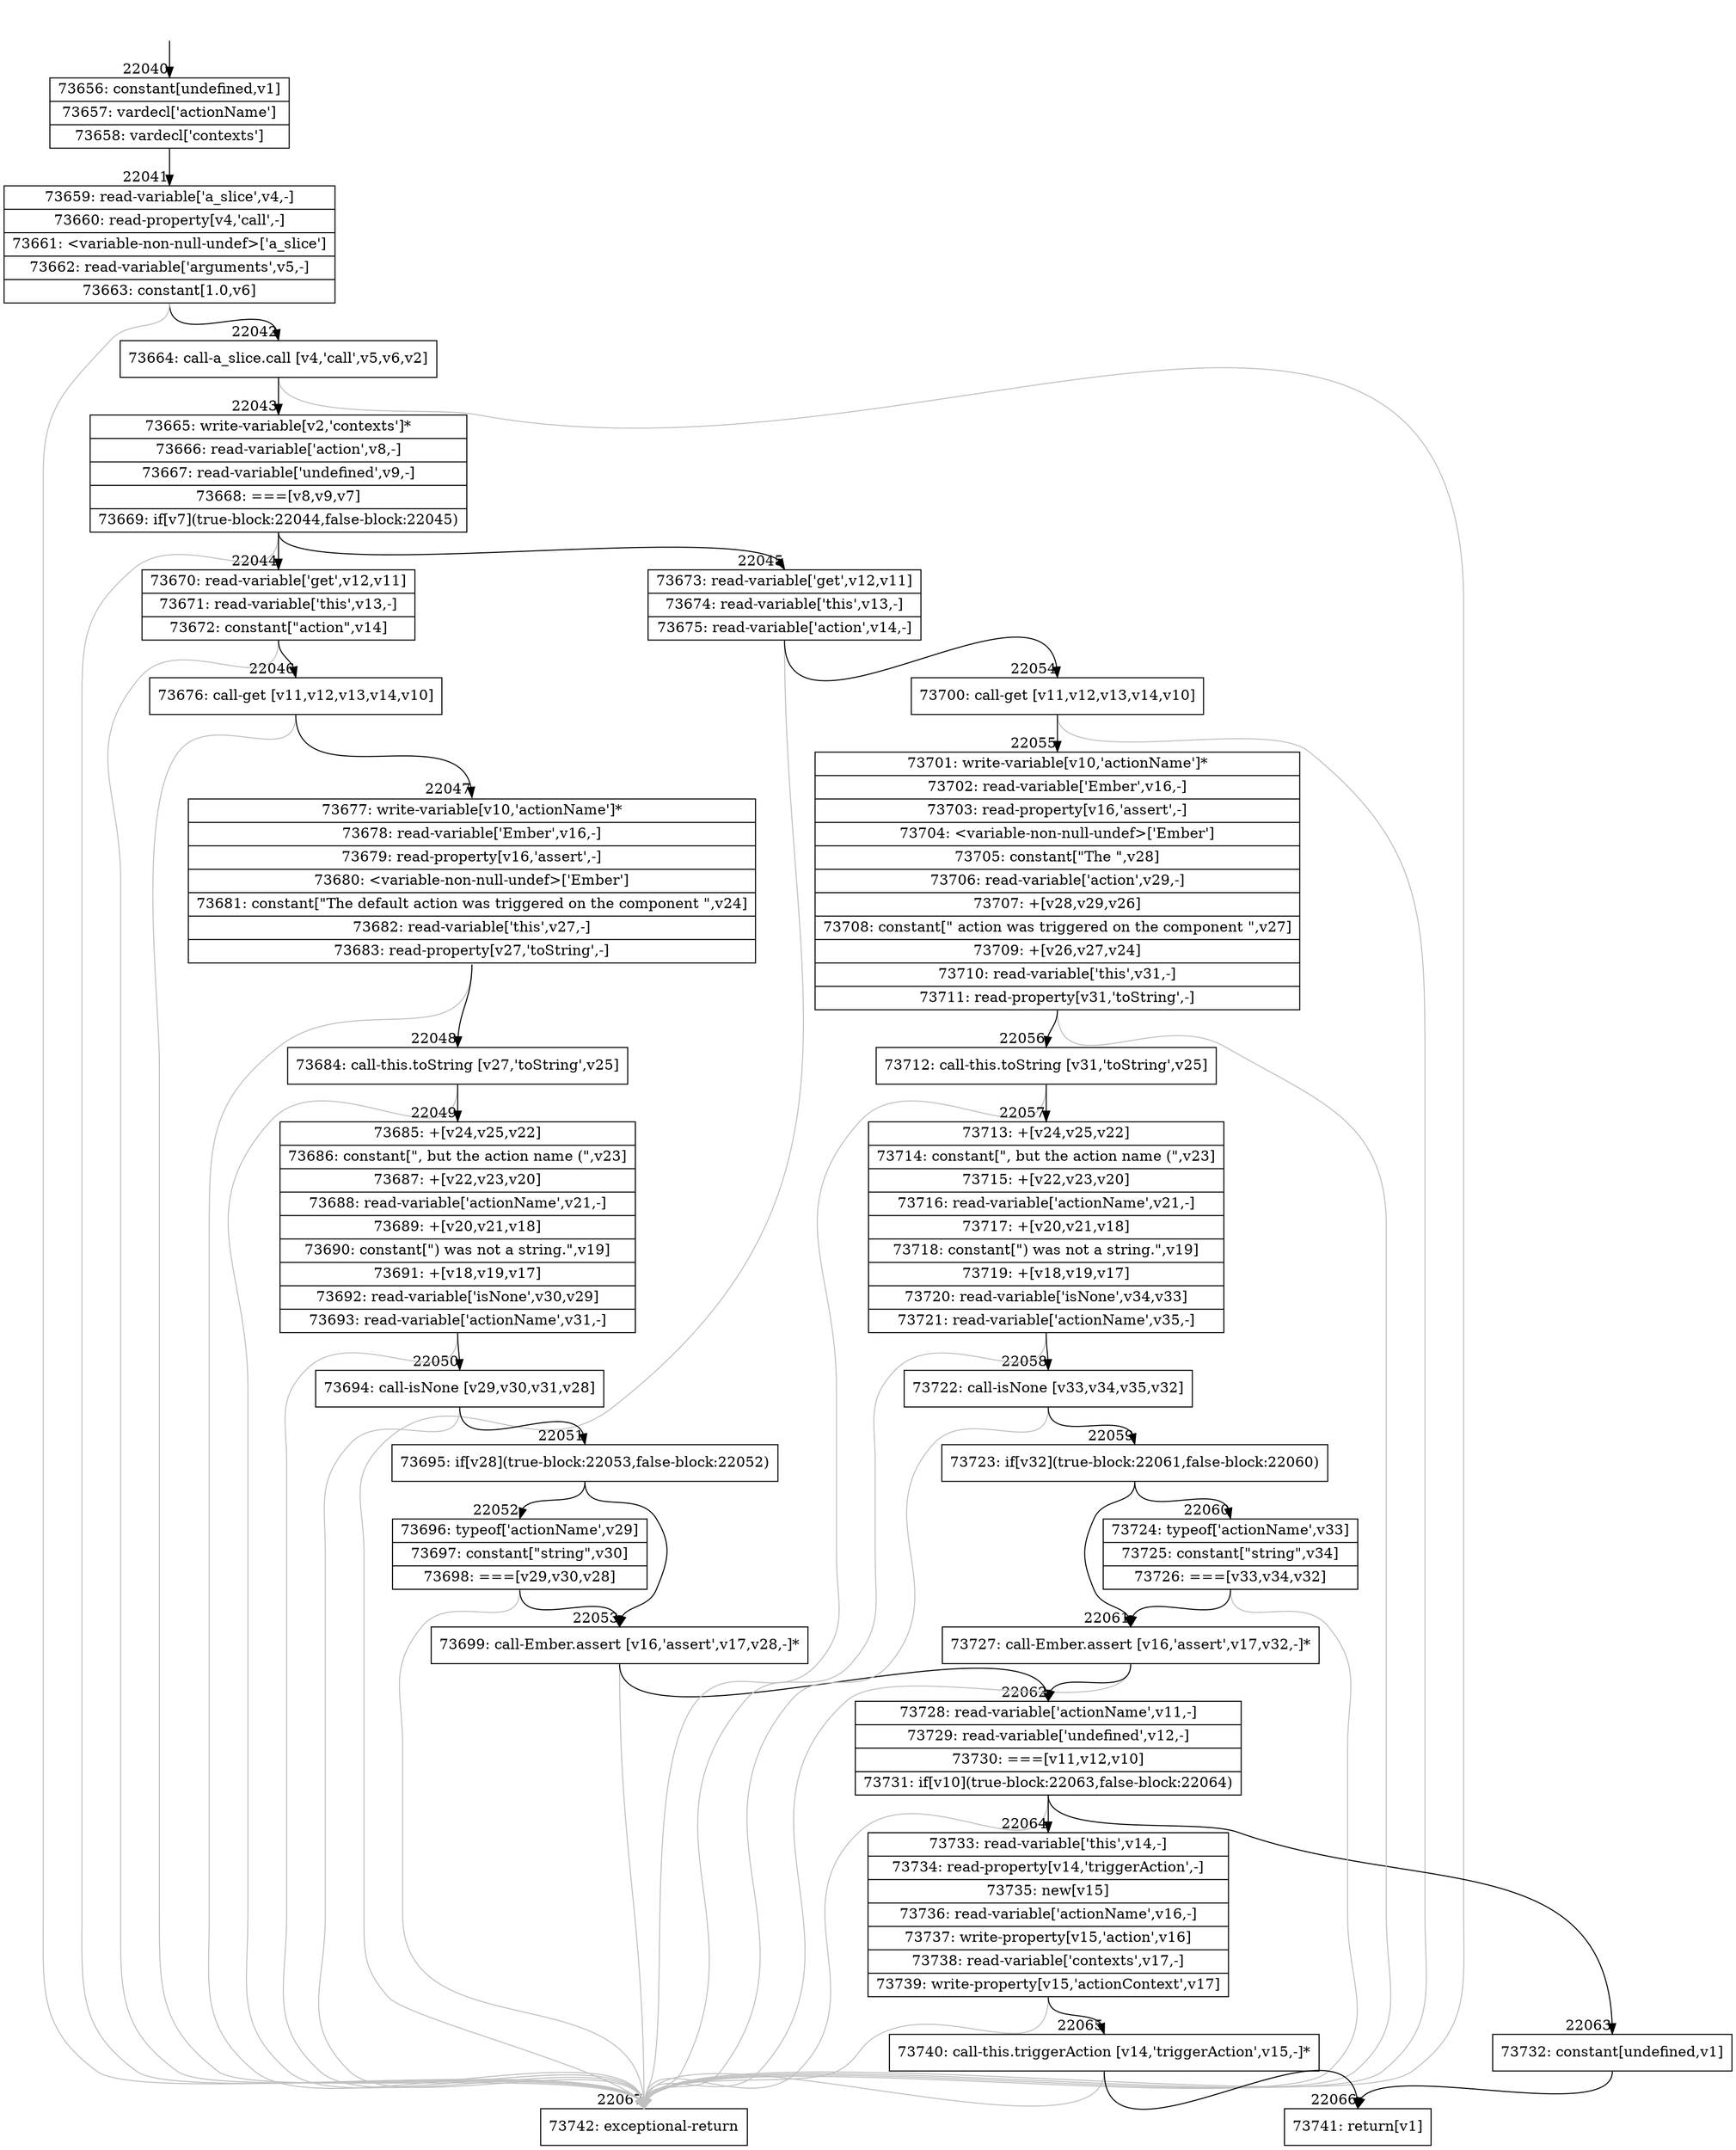 digraph {
rankdir="TD"
BB_entry1925[shape=none,label=""];
BB_entry1925 -> BB22040 [tailport=s, headport=n, headlabel="    22040"]
BB22040 [shape=record label="{73656: constant[undefined,v1]|73657: vardecl['actionName']|73658: vardecl['contexts']}" ] 
BB22040 -> BB22041 [tailport=s, headport=n, headlabel="      22041"]
BB22041 [shape=record label="{73659: read-variable['a_slice',v4,-]|73660: read-property[v4,'call',-]|73661: \<variable-non-null-undef\>['a_slice']|73662: read-variable['arguments',v5,-]|73663: constant[1.0,v6]}" ] 
BB22041 -> BB22042 [tailport=s, headport=n, headlabel="      22042"]
BB22041 -> BB22067 [tailport=s, headport=n, color=gray, headlabel="      22067"]
BB22042 [shape=record label="{73664: call-a_slice.call [v4,'call',v5,v6,v2]}" ] 
BB22042 -> BB22043 [tailport=s, headport=n, headlabel="      22043"]
BB22042 -> BB22067 [tailport=s, headport=n, color=gray]
BB22043 [shape=record label="{73665: write-variable[v2,'contexts']*|73666: read-variable['action',v8,-]|73667: read-variable['undefined',v9,-]|73668: ===[v8,v9,v7]|73669: if[v7](true-block:22044,false-block:22045)}" ] 
BB22043 -> BB22044 [tailport=s, headport=n, headlabel="      22044"]
BB22043 -> BB22045 [tailport=s, headport=n, headlabel="      22045"]
BB22043 -> BB22067 [tailport=s, headport=n, color=gray]
BB22044 [shape=record label="{73670: read-variable['get',v12,v11]|73671: read-variable['this',v13,-]|73672: constant[\"action\",v14]}" ] 
BB22044 -> BB22046 [tailport=s, headport=n, headlabel="      22046"]
BB22044 -> BB22067 [tailport=s, headport=n, color=gray]
BB22045 [shape=record label="{73673: read-variable['get',v12,v11]|73674: read-variable['this',v13,-]|73675: read-variable['action',v14,-]}" ] 
BB22045 -> BB22054 [tailport=s, headport=n, headlabel="      22054"]
BB22045 -> BB22067 [tailport=s, headport=n, color=gray]
BB22046 [shape=record label="{73676: call-get [v11,v12,v13,v14,v10]}" ] 
BB22046 -> BB22047 [tailport=s, headport=n, headlabel="      22047"]
BB22046 -> BB22067 [tailport=s, headport=n, color=gray]
BB22047 [shape=record label="{73677: write-variable[v10,'actionName']*|73678: read-variable['Ember',v16,-]|73679: read-property[v16,'assert',-]|73680: \<variable-non-null-undef\>['Ember']|73681: constant[\"The default action was triggered on the component \",v24]|73682: read-variable['this',v27,-]|73683: read-property[v27,'toString',-]}" ] 
BB22047 -> BB22048 [tailport=s, headport=n, headlabel="      22048"]
BB22047 -> BB22067 [tailport=s, headport=n, color=gray]
BB22048 [shape=record label="{73684: call-this.toString [v27,'toString',v25]}" ] 
BB22048 -> BB22049 [tailport=s, headport=n, headlabel="      22049"]
BB22048 -> BB22067 [tailport=s, headport=n, color=gray]
BB22049 [shape=record label="{73685: +[v24,v25,v22]|73686: constant[\", but the action name (\",v23]|73687: +[v22,v23,v20]|73688: read-variable['actionName',v21,-]|73689: +[v20,v21,v18]|73690: constant[\") was not a string.\",v19]|73691: +[v18,v19,v17]|73692: read-variable['isNone',v30,v29]|73693: read-variable['actionName',v31,-]}" ] 
BB22049 -> BB22050 [tailport=s, headport=n, headlabel="      22050"]
BB22049 -> BB22067 [tailport=s, headport=n, color=gray]
BB22050 [shape=record label="{73694: call-isNone [v29,v30,v31,v28]}" ] 
BB22050 -> BB22051 [tailport=s, headport=n, headlabel="      22051"]
BB22050 -> BB22067 [tailport=s, headport=n, color=gray]
BB22051 [shape=record label="{73695: if[v28](true-block:22053,false-block:22052)}" ] 
BB22051 -> BB22053 [tailport=s, headport=n, headlabel="      22053"]
BB22051 -> BB22052 [tailport=s, headport=n, headlabel="      22052"]
BB22052 [shape=record label="{73696: typeof['actionName',v29]|73697: constant[\"string\",v30]|73698: ===[v29,v30,v28]}" ] 
BB22052 -> BB22053 [tailport=s, headport=n]
BB22052 -> BB22067 [tailport=s, headport=n, color=gray]
BB22053 [shape=record label="{73699: call-Ember.assert [v16,'assert',v17,v28,-]*}" ] 
BB22053 -> BB22062 [tailport=s, headport=n, headlabel="      22062"]
BB22053 -> BB22067 [tailport=s, headport=n, color=gray]
BB22054 [shape=record label="{73700: call-get [v11,v12,v13,v14,v10]}" ] 
BB22054 -> BB22055 [tailport=s, headport=n, headlabel="      22055"]
BB22054 -> BB22067 [tailport=s, headport=n, color=gray]
BB22055 [shape=record label="{73701: write-variable[v10,'actionName']*|73702: read-variable['Ember',v16,-]|73703: read-property[v16,'assert',-]|73704: \<variable-non-null-undef\>['Ember']|73705: constant[\"The \",v28]|73706: read-variable['action',v29,-]|73707: +[v28,v29,v26]|73708: constant[\" action was triggered on the component \",v27]|73709: +[v26,v27,v24]|73710: read-variable['this',v31,-]|73711: read-property[v31,'toString',-]}" ] 
BB22055 -> BB22056 [tailport=s, headport=n, headlabel="      22056"]
BB22055 -> BB22067 [tailport=s, headport=n, color=gray]
BB22056 [shape=record label="{73712: call-this.toString [v31,'toString',v25]}" ] 
BB22056 -> BB22057 [tailport=s, headport=n, headlabel="      22057"]
BB22056 -> BB22067 [tailport=s, headport=n, color=gray]
BB22057 [shape=record label="{73713: +[v24,v25,v22]|73714: constant[\", but the action name (\",v23]|73715: +[v22,v23,v20]|73716: read-variable['actionName',v21,-]|73717: +[v20,v21,v18]|73718: constant[\") was not a string.\",v19]|73719: +[v18,v19,v17]|73720: read-variable['isNone',v34,v33]|73721: read-variable['actionName',v35,-]}" ] 
BB22057 -> BB22058 [tailport=s, headport=n, headlabel="      22058"]
BB22057 -> BB22067 [tailport=s, headport=n, color=gray]
BB22058 [shape=record label="{73722: call-isNone [v33,v34,v35,v32]}" ] 
BB22058 -> BB22059 [tailport=s, headport=n, headlabel="      22059"]
BB22058 -> BB22067 [tailport=s, headport=n, color=gray]
BB22059 [shape=record label="{73723: if[v32](true-block:22061,false-block:22060)}" ] 
BB22059 -> BB22061 [tailport=s, headport=n, headlabel="      22061"]
BB22059 -> BB22060 [tailport=s, headport=n, headlabel="      22060"]
BB22060 [shape=record label="{73724: typeof['actionName',v33]|73725: constant[\"string\",v34]|73726: ===[v33,v34,v32]}" ] 
BB22060 -> BB22061 [tailport=s, headport=n]
BB22060 -> BB22067 [tailport=s, headport=n, color=gray]
BB22061 [shape=record label="{73727: call-Ember.assert [v16,'assert',v17,v32,-]*}" ] 
BB22061 -> BB22062 [tailport=s, headport=n]
BB22061 -> BB22067 [tailport=s, headport=n, color=gray]
BB22062 [shape=record label="{73728: read-variable['actionName',v11,-]|73729: read-variable['undefined',v12,-]|73730: ===[v11,v12,v10]|73731: if[v10](true-block:22063,false-block:22064)}" ] 
BB22062 -> BB22063 [tailport=s, headport=n, headlabel="      22063"]
BB22062 -> BB22064 [tailport=s, headport=n, headlabel="      22064"]
BB22062 -> BB22067 [tailport=s, headport=n, color=gray]
BB22063 [shape=record label="{73732: constant[undefined,v1]}" ] 
BB22063 -> BB22066 [tailport=s, headport=n, headlabel="      22066"]
BB22064 [shape=record label="{73733: read-variable['this',v14,-]|73734: read-property[v14,'triggerAction',-]|73735: new[v15]|73736: read-variable['actionName',v16,-]|73737: write-property[v15,'action',v16]|73738: read-variable['contexts',v17,-]|73739: write-property[v15,'actionContext',v17]}" ] 
BB22064 -> BB22065 [tailport=s, headport=n, headlabel="      22065"]
BB22064 -> BB22067 [tailport=s, headport=n, color=gray]
BB22065 [shape=record label="{73740: call-this.triggerAction [v14,'triggerAction',v15,-]*}" ] 
BB22065 -> BB22066 [tailport=s, headport=n]
BB22065 -> BB22067 [tailport=s, headport=n, color=gray]
BB22066 [shape=record label="{73741: return[v1]}" ] 
BB22067 [shape=record label="{73742: exceptional-return}" ] 
//#$~ 41588
}
